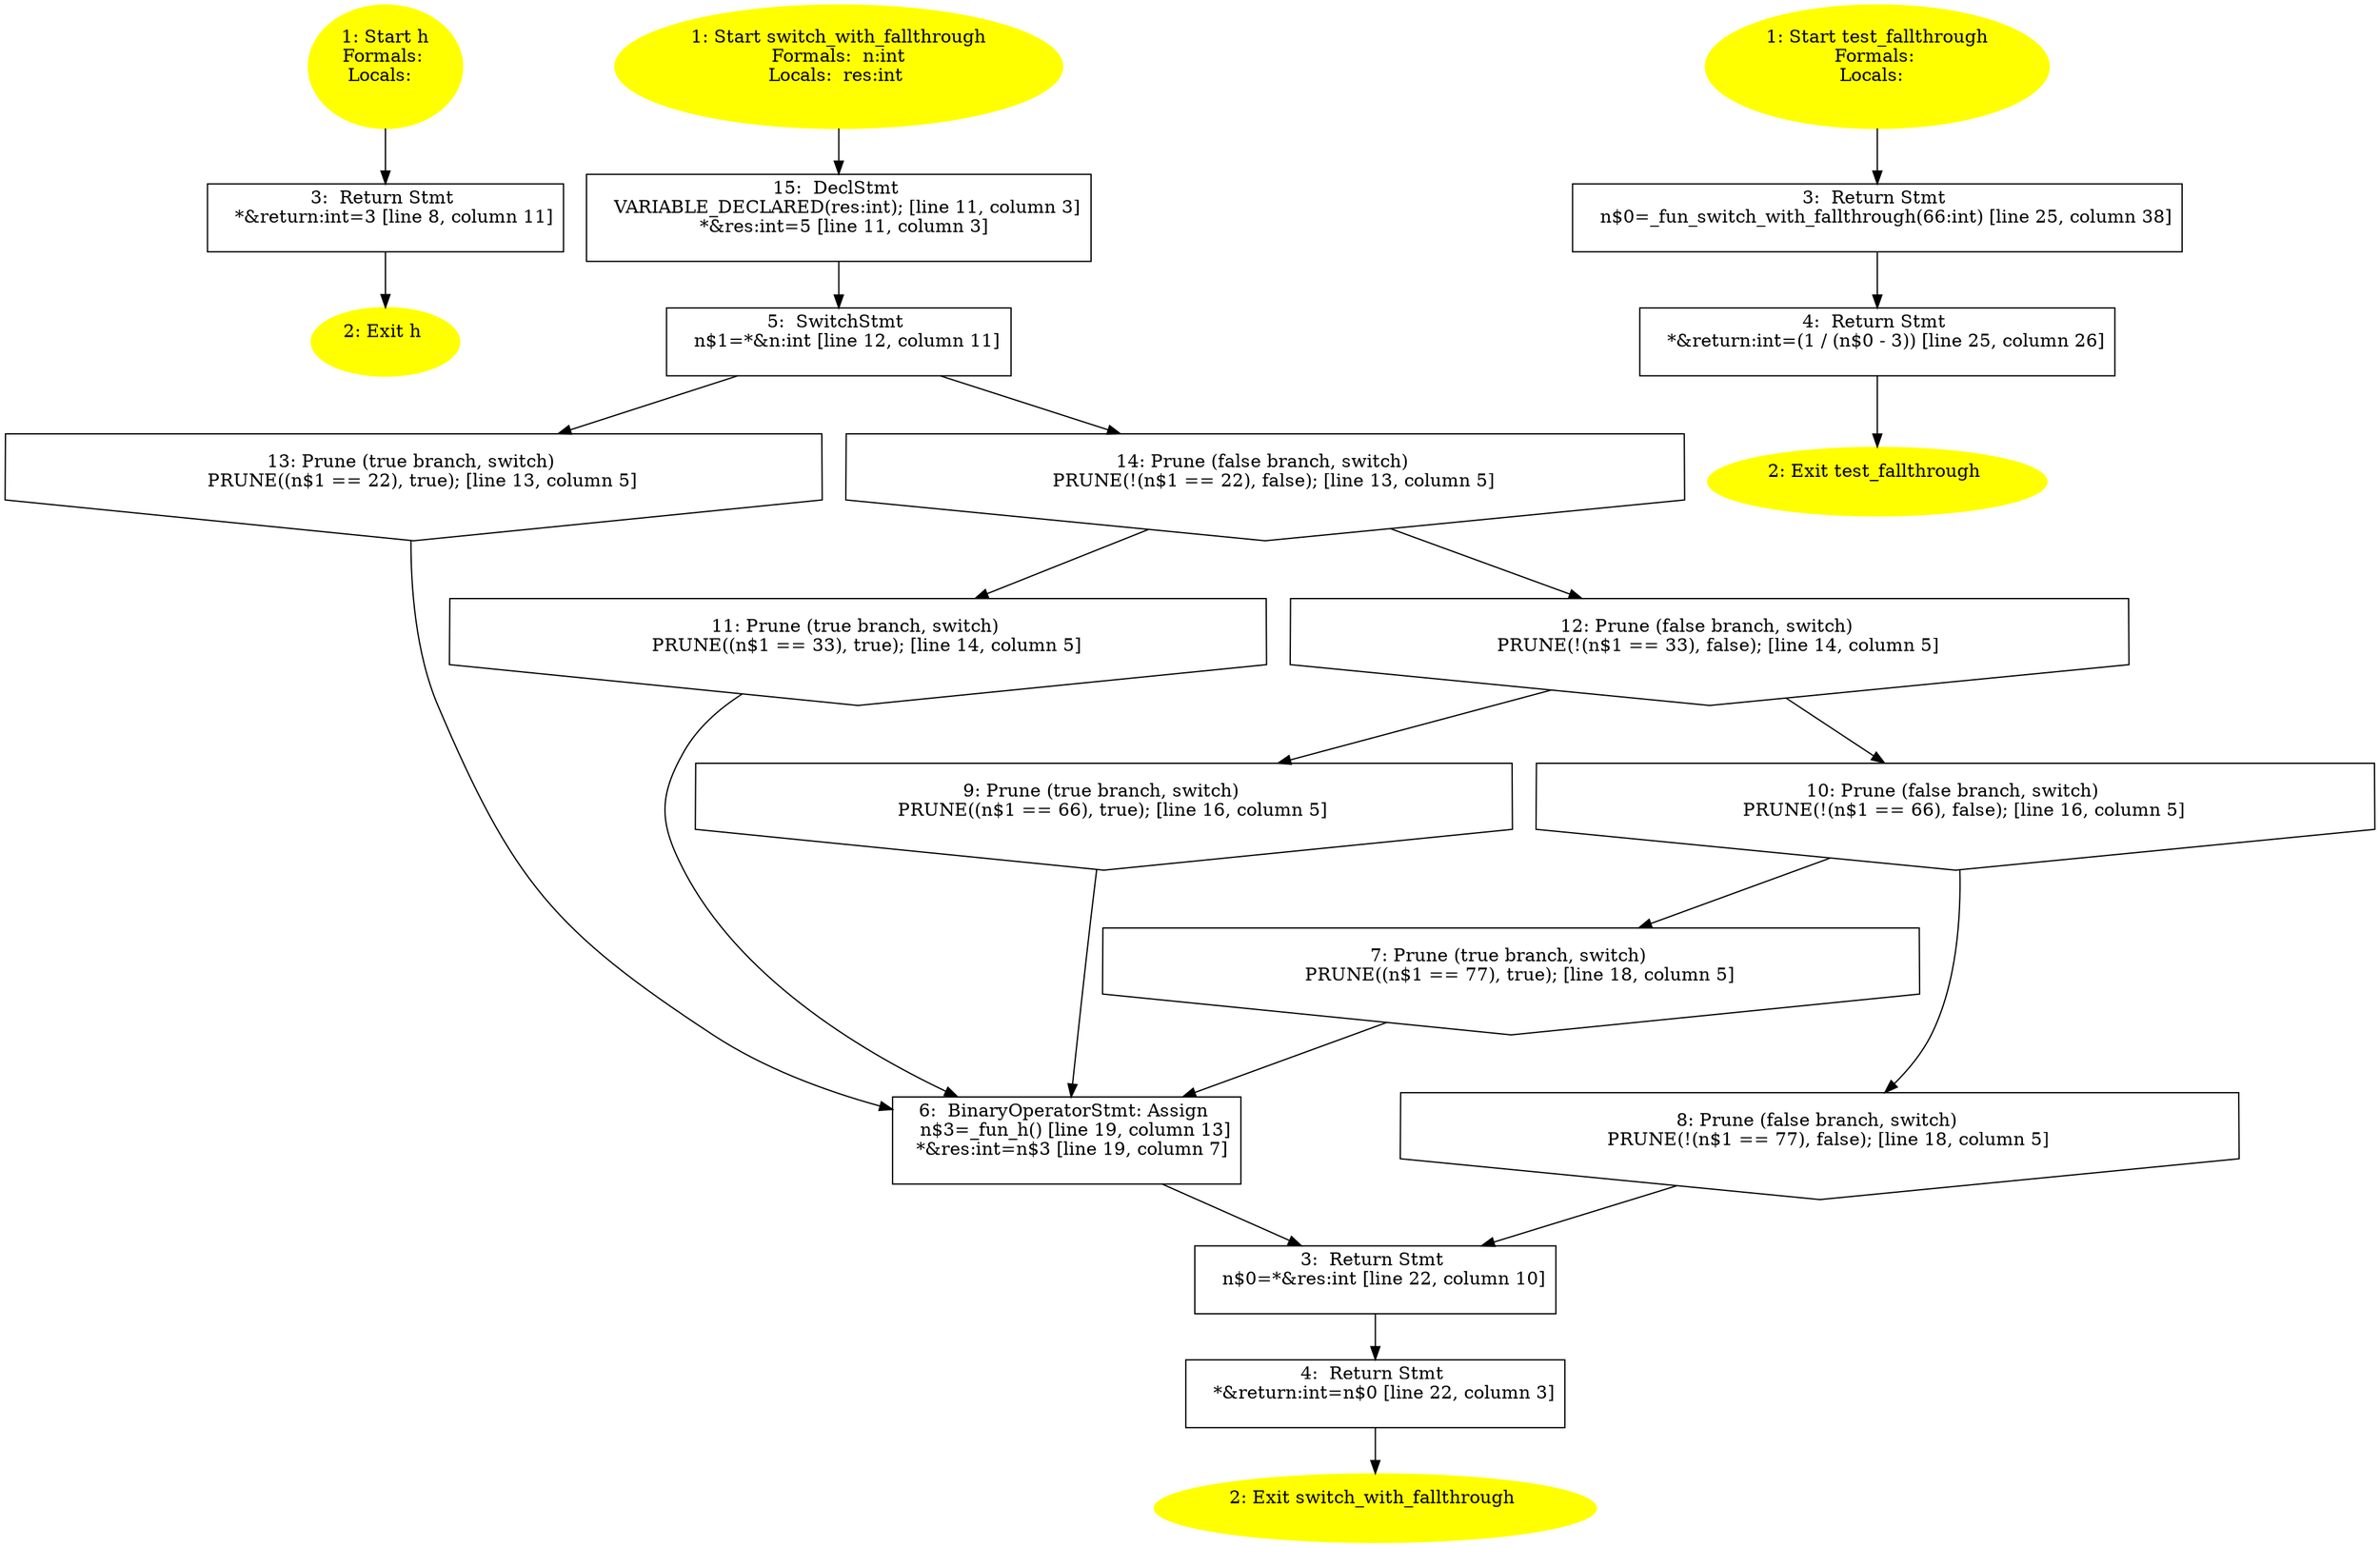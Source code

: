 /* @generated */
digraph cfg {
"h#4941587955358707969.72d1ffab9146aba0_1" [label="1: Start h\nFormals: \nLocals:  \n  " color=yellow style=filled]
	

	 "h#4941587955358707969.72d1ffab9146aba0_1" -> "h#4941587955358707969.72d1ffab9146aba0_3" ;
"h#4941587955358707969.72d1ffab9146aba0_2" [label="2: Exit h \n  " color=yellow style=filled]
	

"h#4941587955358707969.72d1ffab9146aba0_3" [label="3:  Return Stmt \n   *&return:int=3 [line 8, column 11]\n " shape="box"]
	

	 "h#4941587955358707969.72d1ffab9146aba0_3" -> "h#4941587955358707969.72d1ffab9146aba0_2" ;
"switch_with_fallthrough#635502867.9380c19327ea36a0_1" [label="1: Start switch_with_fallthrough\nFormals:  n:int\nLocals:  res:int \n  " color=yellow style=filled]
	

	 "switch_with_fallthrough#635502867.9380c19327ea36a0_1" -> "switch_with_fallthrough#635502867.9380c19327ea36a0_15" ;
"switch_with_fallthrough#635502867.9380c19327ea36a0_2" [label="2: Exit switch_with_fallthrough \n  " color=yellow style=filled]
	

"switch_with_fallthrough#635502867.9380c19327ea36a0_3" [label="3:  Return Stmt \n   n$0=*&res:int [line 22, column 10]\n " shape="box"]
	

	 "switch_with_fallthrough#635502867.9380c19327ea36a0_3" -> "switch_with_fallthrough#635502867.9380c19327ea36a0_4" ;
"switch_with_fallthrough#635502867.9380c19327ea36a0_4" [label="4:  Return Stmt \n   *&return:int=n$0 [line 22, column 3]\n " shape="box"]
	

	 "switch_with_fallthrough#635502867.9380c19327ea36a0_4" -> "switch_with_fallthrough#635502867.9380c19327ea36a0_2" ;
"switch_with_fallthrough#635502867.9380c19327ea36a0_5" [label="5:  SwitchStmt \n   n$1=*&n:int [line 12, column 11]\n " shape="box"]
	

	 "switch_with_fallthrough#635502867.9380c19327ea36a0_5" -> "switch_with_fallthrough#635502867.9380c19327ea36a0_13" ;
	 "switch_with_fallthrough#635502867.9380c19327ea36a0_5" -> "switch_with_fallthrough#635502867.9380c19327ea36a0_14" ;
"switch_with_fallthrough#635502867.9380c19327ea36a0_6" [label="6:  BinaryOperatorStmt: Assign \n   n$3=_fun_h() [line 19, column 13]\n  *&res:int=n$3 [line 19, column 7]\n " shape="box"]
	

	 "switch_with_fallthrough#635502867.9380c19327ea36a0_6" -> "switch_with_fallthrough#635502867.9380c19327ea36a0_3" ;
"switch_with_fallthrough#635502867.9380c19327ea36a0_7" [label="7: Prune (true branch, switch) \n   PRUNE((n$1 == 77), true); [line 18, column 5]\n " shape="invhouse"]
	

	 "switch_with_fallthrough#635502867.9380c19327ea36a0_7" -> "switch_with_fallthrough#635502867.9380c19327ea36a0_6" ;
"switch_with_fallthrough#635502867.9380c19327ea36a0_8" [label="8: Prune (false branch, switch) \n   PRUNE(!(n$1 == 77), false); [line 18, column 5]\n " shape="invhouse"]
	

	 "switch_with_fallthrough#635502867.9380c19327ea36a0_8" -> "switch_with_fallthrough#635502867.9380c19327ea36a0_3" ;
"switch_with_fallthrough#635502867.9380c19327ea36a0_9" [label="9: Prune (true branch, switch) \n   PRUNE((n$1 == 66), true); [line 16, column 5]\n " shape="invhouse"]
	

	 "switch_with_fallthrough#635502867.9380c19327ea36a0_9" -> "switch_with_fallthrough#635502867.9380c19327ea36a0_6" ;
"switch_with_fallthrough#635502867.9380c19327ea36a0_10" [label="10: Prune (false branch, switch) \n   PRUNE(!(n$1 == 66), false); [line 16, column 5]\n " shape="invhouse"]
	

	 "switch_with_fallthrough#635502867.9380c19327ea36a0_10" -> "switch_with_fallthrough#635502867.9380c19327ea36a0_7" ;
	 "switch_with_fallthrough#635502867.9380c19327ea36a0_10" -> "switch_with_fallthrough#635502867.9380c19327ea36a0_8" ;
"switch_with_fallthrough#635502867.9380c19327ea36a0_11" [label="11: Prune (true branch, switch) \n   PRUNE((n$1 == 33), true); [line 14, column 5]\n " shape="invhouse"]
	

	 "switch_with_fallthrough#635502867.9380c19327ea36a0_11" -> "switch_with_fallthrough#635502867.9380c19327ea36a0_6" ;
"switch_with_fallthrough#635502867.9380c19327ea36a0_12" [label="12: Prune (false branch, switch) \n   PRUNE(!(n$1 == 33), false); [line 14, column 5]\n " shape="invhouse"]
	

	 "switch_with_fallthrough#635502867.9380c19327ea36a0_12" -> "switch_with_fallthrough#635502867.9380c19327ea36a0_9" ;
	 "switch_with_fallthrough#635502867.9380c19327ea36a0_12" -> "switch_with_fallthrough#635502867.9380c19327ea36a0_10" ;
"switch_with_fallthrough#635502867.9380c19327ea36a0_13" [label="13: Prune (true branch, switch) \n   PRUNE((n$1 == 22), true); [line 13, column 5]\n " shape="invhouse"]
	

	 "switch_with_fallthrough#635502867.9380c19327ea36a0_13" -> "switch_with_fallthrough#635502867.9380c19327ea36a0_6" ;
"switch_with_fallthrough#635502867.9380c19327ea36a0_14" [label="14: Prune (false branch, switch) \n   PRUNE(!(n$1 == 22), false); [line 13, column 5]\n " shape="invhouse"]
	

	 "switch_with_fallthrough#635502867.9380c19327ea36a0_14" -> "switch_with_fallthrough#635502867.9380c19327ea36a0_11" ;
	 "switch_with_fallthrough#635502867.9380c19327ea36a0_14" -> "switch_with_fallthrough#635502867.9380c19327ea36a0_12" ;
"switch_with_fallthrough#635502867.9380c19327ea36a0_15" [label="15:  DeclStmt \n   VARIABLE_DECLARED(res:int); [line 11, column 3]\n  *&res:int=5 [line 11, column 3]\n " shape="box"]
	

	 "switch_with_fallthrough#635502867.9380c19327ea36a0_15" -> "switch_with_fallthrough#635502867.9380c19327ea36a0_5" ;
"test_fallthrough#1003196717742080.9a3ad886bb67a8e6_1" [label="1: Start test_fallthrough\nFormals: \nLocals:  \n  " color=yellow style=filled]
	

	 "test_fallthrough#1003196717742080.9a3ad886bb67a8e6_1" -> "test_fallthrough#1003196717742080.9a3ad886bb67a8e6_3" ;
"test_fallthrough#1003196717742080.9a3ad886bb67a8e6_2" [label="2: Exit test_fallthrough \n  " color=yellow style=filled]
	

"test_fallthrough#1003196717742080.9a3ad886bb67a8e6_3" [label="3:  Return Stmt \n   n$0=_fun_switch_with_fallthrough(66:int) [line 25, column 38]\n " shape="box"]
	

	 "test_fallthrough#1003196717742080.9a3ad886bb67a8e6_3" -> "test_fallthrough#1003196717742080.9a3ad886bb67a8e6_4" ;
"test_fallthrough#1003196717742080.9a3ad886bb67a8e6_4" [label="4:  Return Stmt \n   *&return:int=(1 / (n$0 - 3)) [line 25, column 26]\n " shape="box"]
	

	 "test_fallthrough#1003196717742080.9a3ad886bb67a8e6_4" -> "test_fallthrough#1003196717742080.9a3ad886bb67a8e6_2" ;
}
